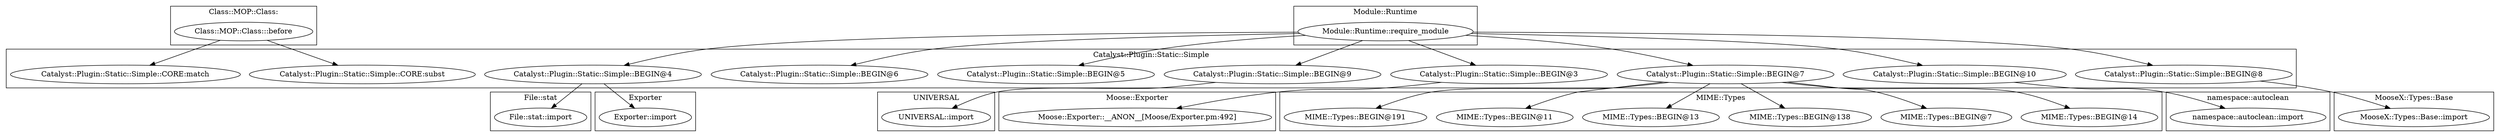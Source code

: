 digraph {
graph [overlap=false]
subgraph cluster_Catalyst_Plugin_Static_Simple {
	label="Catalyst::Plugin::Static::Simple";
	"Catalyst::Plugin::Static::Simple::BEGIN@4";
	"Catalyst::Plugin::Static::Simple::BEGIN@9";
	"Catalyst::Plugin::Static::Simple::BEGIN@3";
	"Catalyst::Plugin::Static::Simple::BEGIN@5";
	"Catalyst::Plugin::Static::Simple::BEGIN@6";
	"Catalyst::Plugin::Static::Simple::BEGIN@7";
	"Catalyst::Plugin::Static::Simple::BEGIN@10";
	"Catalyst::Plugin::Static::Simple::BEGIN@8";
	"Catalyst::Plugin::Static::Simple::CORE:subst";
	"Catalyst::Plugin::Static::Simple::CORE:match";
}
subgraph cluster_UNIVERSAL {
	label="UNIVERSAL";
	"UNIVERSAL::import";
}
subgraph cluster_Class_MOP_Class_ {
	label="Class::MOP::Class:";
	"Class::MOP::Class:::before";
}
subgraph cluster_File_stat {
	label="File::stat";
	"File::stat::import";
}
subgraph cluster_Module_Runtime {
	label="Module::Runtime";
	"Module::Runtime::require_module";
}
subgraph cluster_Exporter {
	label="Exporter";
	"Exporter::import";
}
subgraph cluster_MooseX_Types_Base {
	label="MooseX::Types::Base";
	"MooseX::Types::Base::import";
}
subgraph cluster_MIME_Types {
	label="MIME::Types";
	"MIME::Types::BEGIN@14";
	"MIME::Types::BEGIN@7";
	"MIME::Types::BEGIN@138";
	"MIME::Types::BEGIN@13";
	"MIME::Types::BEGIN@11";
	"MIME::Types::BEGIN@191";
}
subgraph cluster_Moose_Exporter {
	label="Moose::Exporter";
	"Moose::Exporter::__ANON__[Moose/Exporter.pm:492]";
}
subgraph cluster_namespace_autoclean {
	label="namespace::autoclean";
	"namespace::autoclean::import";
}
"Module::Runtime::require_module" -> "Catalyst::Plugin::Static::Simple::BEGIN@4";
"Catalyst::Plugin::Static::Simple::BEGIN@7" -> "MIME::Types::BEGIN@138";
"Module::Runtime::require_module" -> "Catalyst::Plugin::Static::Simple::BEGIN@10";
"Module::Runtime::require_module" -> "Catalyst::Plugin::Static::Simple::BEGIN@9";
"Catalyst::Plugin::Static::Simple::BEGIN@9" -> "UNIVERSAL::import";
"Module::Runtime::require_module" -> "Catalyst::Plugin::Static::Simple::BEGIN@8";
"Class::MOP::Class:::before" -> "Catalyst::Plugin::Static::Simple::CORE:subst";
"Catalyst::Plugin::Static::Simple::BEGIN@3" -> "Moose::Exporter::__ANON__[Moose/Exporter.pm:492]";
"Catalyst::Plugin::Static::Simple::BEGIN@8" -> "MooseX::Types::Base::import";
"Catalyst::Plugin::Static::Simple::BEGIN@4" -> "Exporter::import";
"Module::Runtime::require_module" -> "Catalyst::Plugin::Static::Simple::BEGIN@5";
"Catalyst::Plugin::Static::Simple::BEGIN@7" -> "MIME::Types::BEGIN@7";
"Catalyst::Plugin::Static::Simple::BEGIN@7" -> "MIME::Types::BEGIN@14";
"Catalyst::Plugin::Static::Simple::BEGIN@10" -> "namespace::autoclean::import";
"Catalyst::Plugin::Static::Simple::BEGIN@7" -> "MIME::Types::BEGIN@191";
"Catalyst::Plugin::Static::Simple::BEGIN@4" -> "File::stat::import";
"Module::Runtime::require_module" -> "Catalyst::Plugin::Static::Simple::BEGIN@3";
"Class::MOP::Class:::before" -> "Catalyst::Plugin::Static::Simple::CORE:match";
"Catalyst::Plugin::Static::Simple::BEGIN@7" -> "MIME::Types::BEGIN@13";
"Module::Runtime::require_module" -> "Catalyst::Plugin::Static::Simple::BEGIN@6";
"Catalyst::Plugin::Static::Simple::BEGIN@7" -> "MIME::Types::BEGIN@11";
"Module::Runtime::require_module" -> "Catalyst::Plugin::Static::Simple::BEGIN@7";
}
